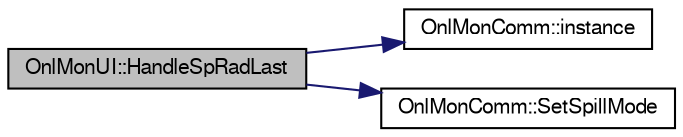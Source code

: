 digraph "OnlMonUI::HandleSpRadLast"
{
  bgcolor="transparent";
  edge [fontname="FreeSans",fontsize="10",labelfontname="FreeSans",labelfontsize="10"];
  node [fontname="FreeSans",fontsize="10",shape=record];
  rankdir="LR";
  Node1 [label="OnlMonUI::HandleSpRadLast",height=0.2,width=0.4,color="black", fillcolor="grey75", style="filled" fontcolor="black"];
  Node1 -> Node2 [color="midnightblue",fontsize="10",style="solid",fontname="FreeSans"];
  Node2 [label="OnlMonComm::instance",height=0.2,width=0.4,color="black",URL="$d9/d95/classOnlMonComm.html#a2702d6965a37f5a31ff1dd2bd1032ab9"];
  Node1 -> Node3 [color="midnightblue",fontsize="10",style="solid",fontname="FreeSans"];
  Node3 [label="OnlMonComm::SetSpillMode",height=0.2,width=0.4,color="black",URL="$d9/d95/classOnlMonComm.html#afc16cd3d27cf50c2706ce20803839633"];
}
